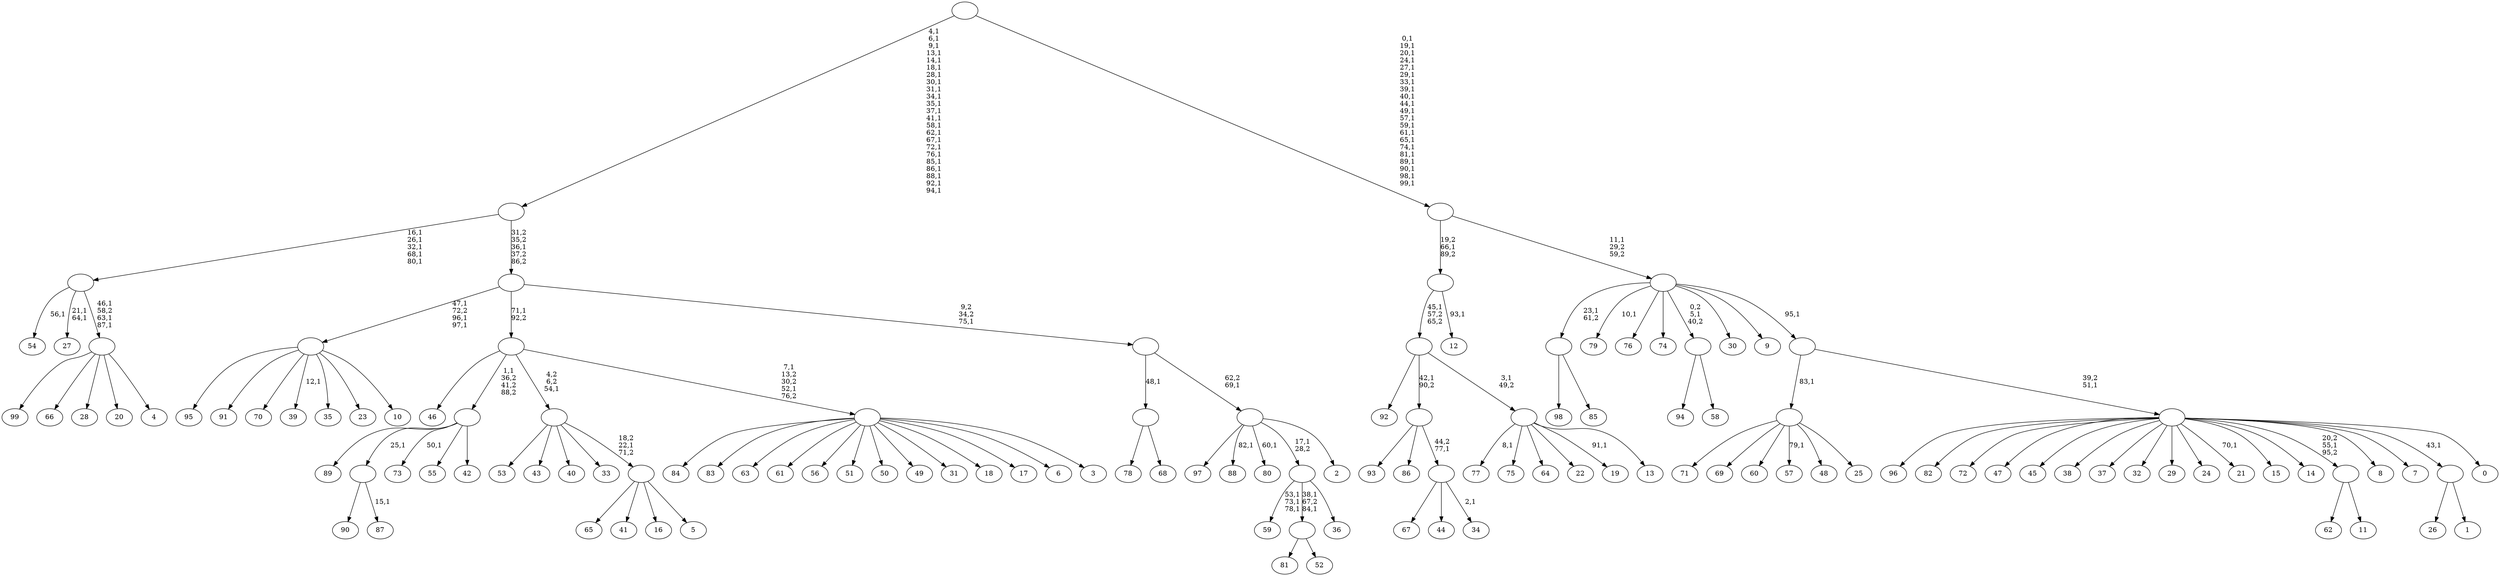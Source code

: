 digraph T {
	200 [label="99"]
	199 [label="98"]
	198 [label="97"]
	197 [label="96"]
	196 [label="95"]
	195 [label="94"]
	194 [label="93"]
	193 [label="92"]
	192 [label="91"]
	191 [label="90"]
	190 [label="89"]
	189 [label="88"]
	187 [label="87"]
	185 [label=""]
	184 [label="86"]
	183 [label="85"]
	182 [label=""]
	181 [label="84"]
	180 [label="83"]
	179 [label="82"]
	178 [label="81"]
	177 [label="80"]
	175 [label="79"]
	173 [label="78"]
	172 [label="77"]
	170 [label="76"]
	169 [label="75"]
	168 [label="74"]
	167 [label="73"]
	165 [label="72"]
	164 [label="71"]
	163 [label="70"]
	162 [label="69"]
	161 [label="68"]
	160 [label=""]
	159 [label="67"]
	158 [label="66"]
	157 [label="65"]
	156 [label="64"]
	155 [label="63"]
	154 [label="62"]
	153 [label="61"]
	152 [label="60"]
	151 [label="59"]
	147 [label="58"]
	146 [label=""]
	145 [label="57"]
	143 [label="56"]
	142 [label="55"]
	141 [label="54"]
	139 [label="53"]
	138 [label="52"]
	137 [label=""]
	135 [label="51"]
	134 [label="50"]
	133 [label="49"]
	132 [label="48"]
	131 [label="47"]
	130 [label="46"]
	129 [label="45"]
	128 [label="44"]
	127 [label="43"]
	126 [label="42"]
	125 [label=""]
	124 [label="41"]
	123 [label="40"]
	122 [label="39"]
	120 [label="38"]
	119 [label="37"]
	118 [label="36"]
	117 [label=""]
	116 [label="35"]
	115 [label="34"]
	113 [label=""]
	112 [label=""]
	111 [label="33"]
	110 [label="32"]
	109 [label="31"]
	108 [label="30"]
	107 [label="29"]
	106 [label="28"]
	105 [label="27"]
	102 [label="26"]
	101 [label="25"]
	100 [label=""]
	99 [label="24"]
	98 [label="23"]
	97 [label="22"]
	96 [label="21"]
	94 [label="20"]
	93 [label="19"]
	91 [label="18"]
	90 [label="17"]
	89 [label="16"]
	88 [label="15"]
	87 [label="14"]
	86 [label="13"]
	85 [label=""]
	84 [label=""]
	83 [label="12"]
	81 [label=""]
	80 [label="11"]
	79 [label=""]
	78 [label="10"]
	77 [label=""]
	74 [label="9"]
	73 [label="8"]
	72 [label="7"]
	71 [label="6"]
	70 [label="5"]
	69 [label=""]
	68 [label=""]
	67 [label="4"]
	66 [label=""]
	63 [label=""]
	58 [label="3"]
	57 [label=""]
	55 [label=""]
	54 [label="2"]
	53 [label=""]
	52 [label=""]
	51 [label=""]
	50 [label=""]
	27 [label="1"]
	26 [label=""]
	25 [label="0"]
	24 [label=""]
	23 [label=""]
	22 [label=""]
	21 [label=""]
	0 [label=""]
	185 -> 187 [label="15,1"]
	185 -> 191 [label=""]
	182 -> 199 [label=""]
	182 -> 183 [label=""]
	160 -> 173 [label=""]
	160 -> 161 [label=""]
	146 -> 195 [label=""]
	146 -> 147 [label=""]
	137 -> 178 [label=""]
	137 -> 138 [label=""]
	125 -> 167 [label="50,1"]
	125 -> 190 [label=""]
	125 -> 185 [label="25,1"]
	125 -> 142 [label=""]
	125 -> 126 [label=""]
	117 -> 137 [label="38,1\n67,2\n84,1"]
	117 -> 151 [label="53,1\n73,1\n78,1"]
	117 -> 118 [label=""]
	113 -> 115 [label="2,1"]
	113 -> 159 [label=""]
	113 -> 128 [label=""]
	112 -> 194 [label=""]
	112 -> 184 [label=""]
	112 -> 113 [label="44,2\n77,1"]
	100 -> 145 [label="79,1"]
	100 -> 164 [label=""]
	100 -> 162 [label=""]
	100 -> 152 [label=""]
	100 -> 132 [label=""]
	100 -> 101 [label=""]
	85 -> 93 [label="91,1"]
	85 -> 172 [label="8,1"]
	85 -> 169 [label=""]
	85 -> 156 [label=""]
	85 -> 97 [label=""]
	85 -> 86 [label=""]
	84 -> 193 [label=""]
	84 -> 112 [label="42,1\n90,2"]
	84 -> 85 [label="3,1\n49,2"]
	81 -> 83 [label="93,1"]
	81 -> 84 [label="45,1\n57,2\n65,2"]
	79 -> 154 [label=""]
	79 -> 80 [label=""]
	77 -> 122 [label="12,1"]
	77 -> 196 [label=""]
	77 -> 192 [label=""]
	77 -> 163 [label=""]
	77 -> 116 [label=""]
	77 -> 98 [label=""]
	77 -> 78 [label=""]
	69 -> 157 [label=""]
	69 -> 124 [label=""]
	69 -> 89 [label=""]
	69 -> 70 [label=""]
	68 -> 139 [label=""]
	68 -> 127 [label=""]
	68 -> 123 [label=""]
	68 -> 111 [label=""]
	68 -> 69 [label="18,2\n22,1\n71,2"]
	66 -> 200 [label=""]
	66 -> 158 [label=""]
	66 -> 106 [label=""]
	66 -> 94 [label=""]
	66 -> 67 [label=""]
	63 -> 66 [label="46,1\n58,2\n63,1\n87,1"]
	63 -> 105 [label="21,1\n64,1"]
	63 -> 141 [label="56,1"]
	57 -> 181 [label=""]
	57 -> 180 [label=""]
	57 -> 155 [label=""]
	57 -> 153 [label=""]
	57 -> 143 [label=""]
	57 -> 135 [label=""]
	57 -> 134 [label=""]
	57 -> 133 [label=""]
	57 -> 109 [label=""]
	57 -> 91 [label=""]
	57 -> 90 [label=""]
	57 -> 71 [label=""]
	57 -> 58 [label=""]
	55 -> 57 [label="7,1\n13,2\n30,2\n52,1\n76,2"]
	55 -> 130 [label=""]
	55 -> 125 [label="1,1\n36,2\n41,2\n88,2"]
	55 -> 68 [label="4,2\n6,2\n54,1"]
	53 -> 177 [label="60,1"]
	53 -> 189 [label="82,1"]
	53 -> 198 [label=""]
	53 -> 117 [label="17,1\n28,2"]
	53 -> 54 [label=""]
	52 -> 160 [label="48,1"]
	52 -> 53 [label="62,2\n69,1"]
	51 -> 77 [label="47,1\n72,2\n96,1\n97,1"]
	51 -> 55 [label="71,1\n92,2"]
	51 -> 52 [label="9,2\n34,2\n75,1"]
	50 -> 63 [label="16,1\n26,1\n32,1\n68,1\n80,1"]
	50 -> 51 [label="31,2\n35,2\n36,1\n37,2\n86,2"]
	26 -> 102 [label=""]
	26 -> 27 [label=""]
	24 -> 96 [label="70,1"]
	24 -> 197 [label=""]
	24 -> 179 [label=""]
	24 -> 165 [label=""]
	24 -> 131 [label=""]
	24 -> 129 [label=""]
	24 -> 120 [label=""]
	24 -> 119 [label=""]
	24 -> 110 [label=""]
	24 -> 107 [label=""]
	24 -> 99 [label=""]
	24 -> 88 [label=""]
	24 -> 87 [label=""]
	24 -> 79 [label="20,2\n55,1\n95,2"]
	24 -> 73 [label=""]
	24 -> 72 [label=""]
	24 -> 26 [label="43,1"]
	24 -> 25 [label=""]
	23 -> 100 [label="83,1"]
	23 -> 24 [label="39,2\n51,1"]
	22 -> 175 [label="10,1"]
	22 -> 182 [label="23,1\n61,2"]
	22 -> 170 [label=""]
	22 -> 168 [label=""]
	22 -> 146 [label="0,2\n5,1\n40,2"]
	22 -> 108 [label=""]
	22 -> 74 [label=""]
	22 -> 23 [label="95,1"]
	21 -> 81 [label="19,2\n66,1\n89,2"]
	21 -> 22 [label="11,1\n29,2\n59,2"]
	0 -> 21 [label="0,1\n19,1\n20,1\n24,1\n27,1\n29,1\n33,1\n39,1\n40,1\n44,1\n49,1\n57,1\n59,1\n61,1\n65,1\n74,1\n81,1\n89,1\n90,1\n98,1\n99,1"]
	0 -> 50 [label="4,1\n6,1\n9,1\n13,1\n14,1\n18,1\n28,1\n30,1\n31,1\n34,1\n35,1\n37,1\n41,1\n58,1\n62,1\n67,1\n72,1\n76,1\n85,1\n86,1\n88,1\n92,1\n94,1"]
}
